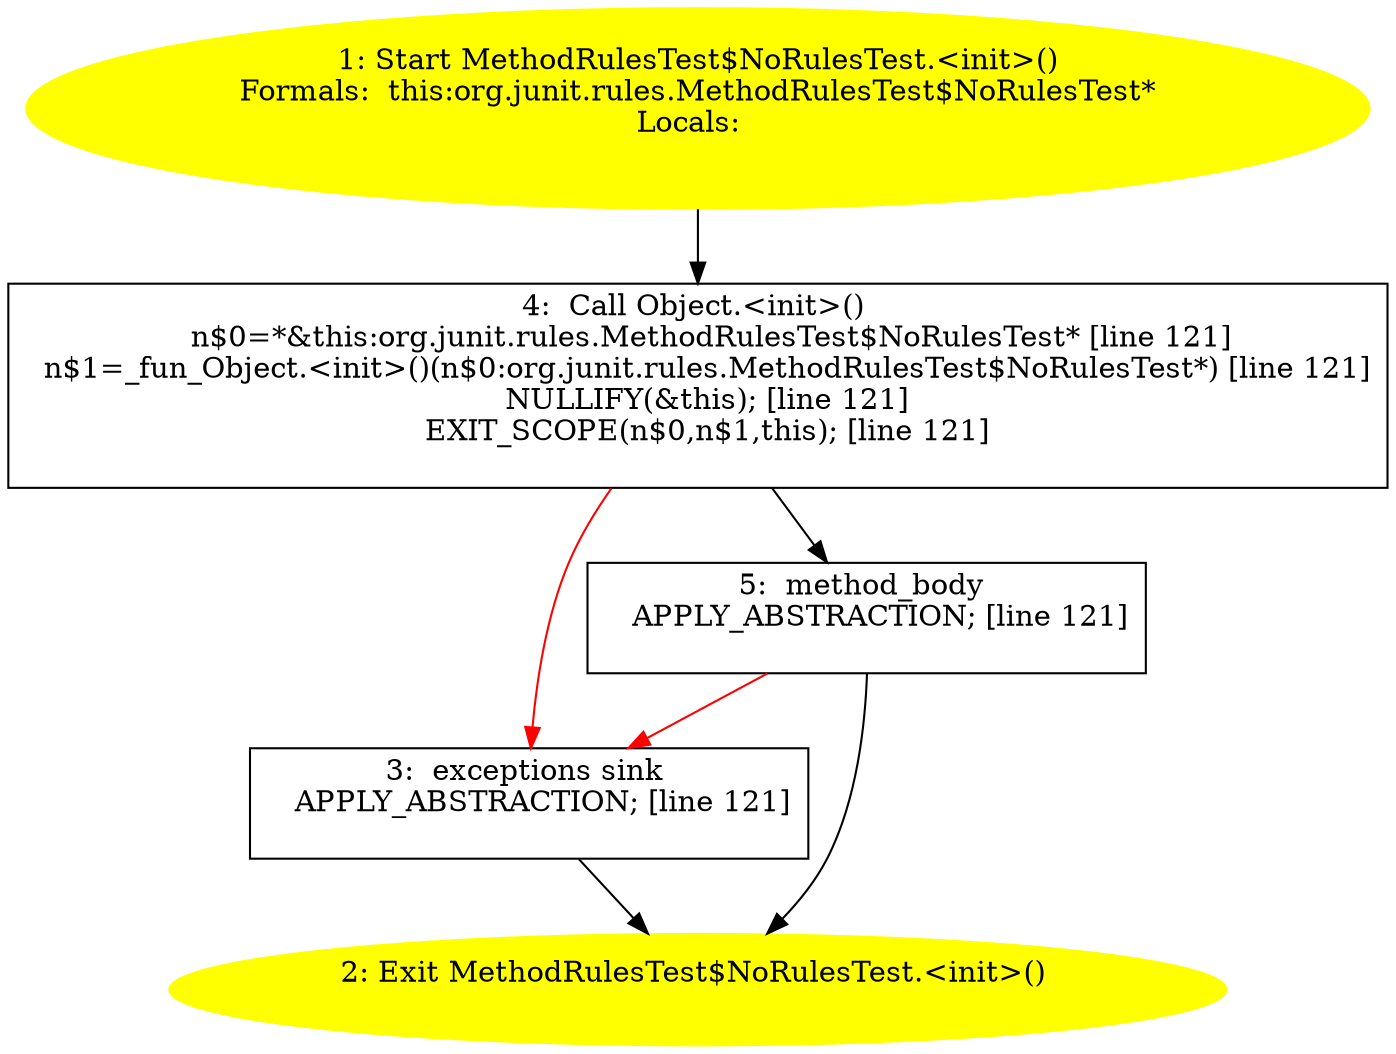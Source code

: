 /* @generated */
digraph cfg {
"org.junit.rules.MethodRulesTest$NoRulesTest.<init>().11ce16da07478715d3f0f5b9ea821b6d_1" [label="1: Start MethodRulesTest$NoRulesTest.<init>()\nFormals:  this:org.junit.rules.MethodRulesTest$NoRulesTest*\nLocals:  \n  " color=yellow style=filled]
	

	 "org.junit.rules.MethodRulesTest$NoRulesTest.<init>().11ce16da07478715d3f0f5b9ea821b6d_1" -> "org.junit.rules.MethodRulesTest$NoRulesTest.<init>().11ce16da07478715d3f0f5b9ea821b6d_4" ;
"org.junit.rules.MethodRulesTest$NoRulesTest.<init>().11ce16da07478715d3f0f5b9ea821b6d_2" [label="2: Exit MethodRulesTest$NoRulesTest.<init>() \n  " color=yellow style=filled]
	

"org.junit.rules.MethodRulesTest$NoRulesTest.<init>().11ce16da07478715d3f0f5b9ea821b6d_3" [label="3:  exceptions sink \n   APPLY_ABSTRACTION; [line 121]\n " shape="box"]
	

	 "org.junit.rules.MethodRulesTest$NoRulesTest.<init>().11ce16da07478715d3f0f5b9ea821b6d_3" -> "org.junit.rules.MethodRulesTest$NoRulesTest.<init>().11ce16da07478715d3f0f5b9ea821b6d_2" ;
"org.junit.rules.MethodRulesTest$NoRulesTest.<init>().11ce16da07478715d3f0f5b9ea821b6d_4" [label="4:  Call Object.<init>() \n   n$0=*&this:org.junit.rules.MethodRulesTest$NoRulesTest* [line 121]\n  n$1=_fun_Object.<init>()(n$0:org.junit.rules.MethodRulesTest$NoRulesTest*) [line 121]\n  NULLIFY(&this); [line 121]\n  EXIT_SCOPE(n$0,n$1,this); [line 121]\n " shape="box"]
	

	 "org.junit.rules.MethodRulesTest$NoRulesTest.<init>().11ce16da07478715d3f0f5b9ea821b6d_4" -> "org.junit.rules.MethodRulesTest$NoRulesTest.<init>().11ce16da07478715d3f0f5b9ea821b6d_5" ;
	 "org.junit.rules.MethodRulesTest$NoRulesTest.<init>().11ce16da07478715d3f0f5b9ea821b6d_4" -> "org.junit.rules.MethodRulesTest$NoRulesTest.<init>().11ce16da07478715d3f0f5b9ea821b6d_3" [color="red" ];
"org.junit.rules.MethodRulesTest$NoRulesTest.<init>().11ce16da07478715d3f0f5b9ea821b6d_5" [label="5:  method_body \n   APPLY_ABSTRACTION; [line 121]\n " shape="box"]
	

	 "org.junit.rules.MethodRulesTest$NoRulesTest.<init>().11ce16da07478715d3f0f5b9ea821b6d_5" -> "org.junit.rules.MethodRulesTest$NoRulesTest.<init>().11ce16da07478715d3f0f5b9ea821b6d_2" ;
	 "org.junit.rules.MethodRulesTest$NoRulesTest.<init>().11ce16da07478715d3f0f5b9ea821b6d_5" -> "org.junit.rules.MethodRulesTest$NoRulesTest.<init>().11ce16da07478715d3f0f5b9ea821b6d_3" [color="red" ];
}
